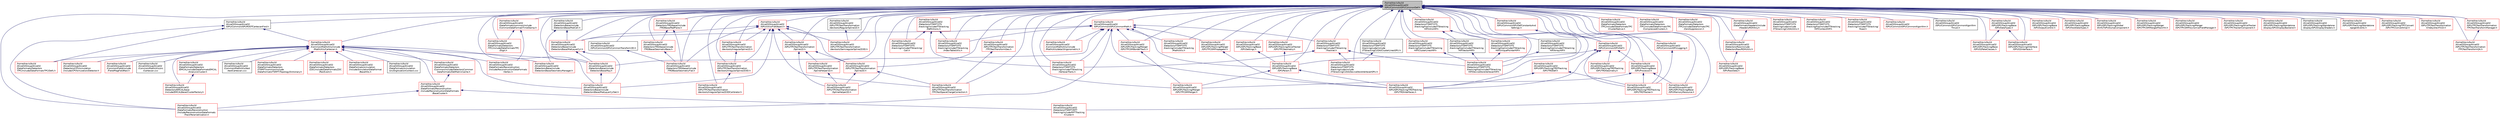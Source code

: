 digraph "/home/travis/build/AliceO2Group/AliceO2/GPU/Common/GPUCommonDef.h"
{
 // INTERACTIVE_SVG=YES
  bgcolor="transparent";
  edge [fontname="Helvetica",fontsize="10",labelfontname="Helvetica",labelfontsize="10"];
  node [fontname="Helvetica",fontsize="10",shape=record];
  Node3 [label="/home/travis/build\l/AliceO2Group/AliceO2\l/GPU/Common/GPUCommonDef.h",height=0.2,width=0.4,color="black", fillcolor="grey75", style="filled", fontcolor="black"];
  Node3 -> Node4 [dir="back",color="midnightblue",fontsize="10",style="solid",fontname="Helvetica"];
  Node4 [label="/home/travis/build\l/AliceO2Group/AliceO2\l/Common/MathUtils/include\l/MathUtils/Cartesian.h",height=0.2,width=0.4,color="red",URL="$dc/d73/Cartesian_8h.html"];
  Node4 -> Node5 [dir="back",color="midnightblue",fontsize="10",style="solid",fontname="Helvetica"];
  Node5 [label="/home/travis/build\l/AliceO2Group/AliceO2\l/Common/Field/include\l/Field/MagFieldFast.h",height=0.2,width=0.4,color="red",URL="$da/df4/MagFieldFast_8h.html",tooltip="Definition of the fast magnetic field parametrization MagFieldFast. "];
  Node4 -> Node35 [dir="back",color="midnightblue",fontsize="10",style="solid",fontname="Helvetica"];
  Node35 [label="/home/travis/build\l/AliceO2Group/AliceO2\l/Common/MathUtils/src\l/Cartesian.cxx",height=0.2,width=0.4,color="black",URL="$dc/d59/Cartesian_8cxx.html"];
  Node4 -> Node36 [dir="back",color="midnightblue",fontsize="10",style="solid",fontname="Helvetica"];
  Node36 [label="/home/travis/build\l/AliceO2Group/AliceO2\l/Common/MathUtils/test\l/testCartesian.cxx",height=0.2,width=0.4,color="black",URL="$de/d33/testCartesian_8cxx.html"];
  Node4 -> Node37 [dir="back",color="midnightblue",fontsize="10",style="solid",fontname="Helvetica"];
  Node37 [label="/home/travis/build\l/AliceO2Group/AliceO2\l/DataFormats/Detectors\l/Common/include/DetectorsCommon\lDataFormats/DetMatrixCache.h",height=0.2,width=0.4,color="red",URL="$d4/d20/DetMatrixCache_8h.html"];
  Node37 -> Node39 [dir="back",color="midnightblue",fontsize="10",style="solid",fontname="Helvetica"];
  Node39 [label="/home/travis/build\l/AliceO2Group/AliceO2\l/DataFormats/Reconstruction\l/include/ReconstructionDataFormats\l/BaseCluster.h",height=0.2,width=0.4,color="red",URL="$d4/de2/BaseCluster_8h.html"];
  Node39 -> Node82 [dir="back",color="midnightblue",fontsize="10",style="solid",fontname="Helvetica"];
  Node82 [label="/home/travis/build\l/AliceO2Group/AliceO2\l/DataFormats/Reconstruction\l/include/ReconstructionDataFormats\l/TrackParametrization.h",height=0.2,width=0.4,color="red",URL="$d2/d98/TrackParametrization_8h.html"];
  Node39 -> Node228 [dir="back",color="midnightblue",fontsize="10",style="solid",fontname="Helvetica"];
  Node228 [label="/home/travis/build\l/AliceO2Group/AliceO2\l/Detectors/ITSMFT/MFT\l/tracking/include/MFTTracking\l/Cluster.h",height=0.2,width=0.4,color="red",URL="$d5/df9/Detectors_2ITSMFT_2MFT_2tracking_2include_2MFTTracking_2Cluster_8h.html"];
  Node4 -> Node323 [dir="back",color="midnightblue",fontsize="10",style="solid",fontname="Helvetica"];
  Node323 [label="/home/travis/build\l/AliceO2Group/AliceO2\l/DataFormats/Detectors\l/EMCAL/include/DataFormatsEMCAL\l/AnalysisCluster.h",height=0.2,width=0.4,color="red",URL="$d8/da3/AnalysisCluster_8h.html"];
  Node323 -> Node325 [dir="back",color="midnightblue",fontsize="10",style="solid",fontname="Helvetica"];
  Node325 [label="/home/travis/build\l/AliceO2Group/AliceO2\l/Detectors/EMCAL/base\l/include/EMCALBase/ClusterFactory.h",height=0.2,width=0.4,color="red",URL="$d0/d55/ClusterFactory_8h.html"];
  Node4 -> Node330 [dir="back",color="midnightblue",fontsize="10",style="solid",fontname="Helvetica"];
  Node330 [label="/home/travis/build\l/AliceO2Group/AliceO2\l/DataFormats/Detectors\l/ITSMFT/common/include\l/DataFormatsITSMFT/TopologyDictionary.h",height=0.2,width=0.4,color="red",URL="$d1/d08/TopologyDictionary_8h.html",tooltip="Definition of the ClusterTopology class. "];
  Node4 -> Node345 [dir="back",color="midnightblue",fontsize="10",style="solid",fontname="Helvetica"];
  Node345 [label="/home/travis/build\l/AliceO2Group/AliceO2\l/DataFormats/Detectors\l/TPC/include/DataFormatsTPC/Defs.h",height=0.2,width=0.4,color="red",URL="$d1/d73/Defs_8h.html"];
  Node4 -> Node471 [dir="back",color="midnightblue",fontsize="10",style="solid",fontname="Helvetica"];
  Node471 [label="/home/travis/build\l/AliceO2Group/AliceO2\l/DataFormats/Detectors\l/ZDC/include/DataFormatsZDC\l/RecEvent.h",height=0.2,width=0.4,color="red",URL="$d0/dad/RecEvent_8h.html",tooltip="Class to describe reconstructed ZDC event (single BC with signal in one of detectors) ..."];
  Node4 -> Node39 [dir="back",color="midnightblue",fontsize="10",style="solid",fontname="Helvetica"];
  Node4 -> Node473 [dir="back",color="midnightblue",fontsize="10",style="solid",fontname="Helvetica"];
  Node473 [label="/home/travis/build\l/AliceO2Group/AliceO2\l/DataFormats/Reconstruction\l/include/ReconstructionDataFormats\l/Vertex.h",height=0.2,width=0.4,color="red",URL="$d3/d6f/DataFormats_2Reconstruction_2include_2ReconstructionDataFormats_2Vertex_8h.html"];
  Node4 -> Node496 [dir="back",color="midnightblue",fontsize="10",style="solid",fontname="Helvetica"];
  Node496 [label="/home/travis/build\l/AliceO2Group/AliceO2\l/DataFormats/simulation\l/include/SimulationDataFormat\l/BaseHits.h",height=0.2,width=0.4,color="red",URL="$d4/d25/BaseHits_8h.html"];
  Node4 -> Node599 [dir="back",color="midnightblue",fontsize="10",style="solid",fontname="Helvetica"];
  Node599 [label="/home/travis/build\l/AliceO2Group/AliceO2\l/DataFormats/simulation\l/src/DigitizationContext.cxx",height=0.2,width=0.4,color="black",URL="$df/dc2/DigitizationContext_8cxx.html"];
  Node4 -> Node600 [dir="back",color="midnightblue",fontsize="10",style="solid",fontname="Helvetica"];
  Node600 [label="/home/travis/build\l/AliceO2Group/AliceO2\l/Detectors/Base/include\l/DetectorsBase/GeometryManager.h",height=0.2,width=0.4,color="red",URL="$db/dcc/Detectors_2Base_2include_2DetectorsBase_2GeometryManager_8h.html"];
  Node4 -> Node606 [dir="back",color="midnightblue",fontsize="10",style="solid",fontname="Helvetica"];
  Node606 [label="/home/travis/build\l/AliceO2Group/AliceO2\l/Detectors/Base/include\l/DetectorsBase/MatLayerCylSet.h",height=0.2,width=0.4,color="red",URL="$d9/da9/MatLayerCylSet_8h.html",tooltip="Declarations for the wrapper for the set of cylindrical material layers. "];
  Node4 -> Node608 [dir="back",color="midnightblue",fontsize="10",style="solid",fontname="Helvetica"];
  Node608 [label="/home/travis/build\l/AliceO2Group/AliceO2\l/Detectors/Base/include\l/DetectorsBase/Ray.h",height=0.2,width=0.4,color="red",URL="$d4/d1b/Ray_8h.html"];
  Node608 -> Node606 [dir="back",color="midnightblue",fontsize="10",style="solid",fontname="Helvetica"];
  Node4 -> Node519 [dir="back",color="midnightblue",fontsize="10",style="solid",fontname="Helvetica"];
  Node519 [label="/home/travis/build\l/AliceO2Group/AliceO2\l/Detectors/CPV/simulation\l/include/CPVSimulation/Detector.h",height=0.2,width=0.4,color="red",URL="$d3/de1/CPV_2simulation_2include_2CPVSimulation_2Detector_8h.html"];
  Node4 -> Node325 [dir="back",color="midnightblue",fontsize="10",style="solid",fontname="Helvetica"];
  Node3 -> Node659 [dir="back",color="midnightblue",fontsize="10",style="solid",fontname="Helvetica"];
  Node659 [label="/home/travis/build\l/AliceO2Group/AliceO2\l/Common/MathUtils/include\l/MathUtils/detail/trigonometric.h",height=0.2,width=0.4,color="red",URL="$dd/d7d/trigonometric_8h.html"];
  Node3 -> Node920 [dir="back",color="midnightblue",fontsize="10",style="solid",fontname="Helvetica"];
  Node920 [label="/home/travis/build\l/AliceO2Group/AliceO2\l/DataFormats/common/include\l/CommonDataFormat/TimeStamp.h",height=0.2,width=0.4,color="red",URL="$df/d5d/common_2include_2CommonDataFormat_2TimeStamp_8h.html"];
  Node920 -> Node1013 [dir="back",color="midnightblue",fontsize="10",style="solid",fontname="Helvetica"];
  Node1013 [label="/home/travis/build\l/AliceO2Group/AliceO2\l/DataFormats/Detectors\l/TPC/include/DataFormatsTPC\l/Digit.h",height=0.2,width=0.4,color="red",URL="$d3/d7d/DataFormats_2Detectors_2TPC_2include_2DataFormatsTPC_2Digit_8h.html"];
  Node920 -> Node473 [dir="back",color="midnightblue",fontsize="10",style="solid",fontname="Helvetica"];
  Node3 -> Node1020 [dir="back",color="midnightblue",fontsize="10",style="solid",fontname="Helvetica"];
  Node1020 [label="/home/travis/build\l/AliceO2Group/AliceO2\l/DataFormats/Detectors\l/TPC/include/DataFormatsTPC\l/ClusterNative.h",height=0.2,width=0.4,color="red",URL="$de/dcd/ClusterNative_8h.html",tooltip="Class of a TPC cluster in TPC-native coordinates (row, time) "];
  Node3 -> Node1025 [dir="back",color="midnightblue",fontsize="10",style="solid",fontname="Helvetica"];
  Node1025 [label="/home/travis/build\l/AliceO2Group/AliceO2\l/DataFormats/Detectors\l/TPC/include/DataFormatsTPC\l/CompressedClusters.h",height=0.2,width=0.4,color="red",URL="$d2/d7d/CompressedClusters_8h.html",tooltip="Container to store compressed TPC cluster data. "];
  Node3 -> Node1013 [dir="back",color="midnightblue",fontsize="10",style="solid",fontname="Helvetica"];
  Node3 -> Node1030 [dir="back",color="midnightblue",fontsize="10",style="solid",fontname="Helvetica"];
  Node1030 [label="/home/travis/build\l/AliceO2Group/AliceO2\l/DataFormats/Detectors\l/TPC/include/DataFormatsTPC\l/ZeroSuppression.h",height=0.2,width=0.4,color="red",URL="$dd/d04/ZeroSuppression_8h.html",tooltip="Definitions of TPC Zero Suppression Data Headers. "];
  Node3 -> Node1040 [dir="back",color="midnightblue",fontsize="10",style="solid",fontname="Helvetica"];
  Node1040 [label="/home/travis/build\l/AliceO2Group/AliceO2\l/DataFormats/Headers/include\l/Headers/RDHAny.h",height=0.2,width=0.4,color="red",URL="$d6/d89/RDHAny_8h.html"];
  Node1040 -> Node1054 [dir="back",color="midnightblue",fontsize="10",style="solid",fontname="Helvetica"];
  Node1054 [label="/home/travis/build\l/AliceO2Group/AliceO2\l/Detectors/Raw/include\l/DetectorsRaw/RDHUtils.h",height=0.2,width=0.4,color="red",URL="$d6/dec/Raw_2include_2DetectorsRaw_2RDHUtils_8h.html"];
  Node1054 -> Node1138 [dir="back",color="midnightblue",fontsize="10",style="solid",fontname="Helvetica"];
  Node1138 [label="/home/travis/build\l/AliceO2Group/AliceO2\l/GPU/GPUTracking/Base\l/GPURawData.h",height=0.2,width=0.4,color="red",URL="$d4/dbe/GPURawData_8h.html"];
  Node3 -> Node82 [dir="back",color="midnightblue",fontsize="10",style="solid",fontname="Helvetica"];
  Node3 -> Node1139 [dir="back",color="midnightblue",fontsize="10",style="solid",fontname="Helvetica"];
  Node1139 [label="/home/travis/build\l/AliceO2Group/AliceO2\l/Detectors/Base/include\l/DetectorsBase/MatCell.h",height=0.2,width=0.4,color="black",URL="$db/dba/MatCell_8h.html",tooltip="Declarations for material properties of the cell (voxel) "];
  Node1139 -> Node600 [dir="back",color="midnightblue",fontsize="10",style="solid",fontname="Helvetica"];
  Node1139 -> Node1140 [dir="back",color="midnightblue",fontsize="10",style="solid",fontname="Helvetica"];
  Node1140 [label="/home/travis/build\l/AliceO2Group/AliceO2\l/Detectors/Base/include\l/DetectorsBase/MatLayerCyl.h",height=0.2,width=0.4,color="red",URL="$da/df3/MatLayerCyl_8h.html",tooltip="Declarations for single cylindrical material layer class. "];
  Node1140 -> Node606 [dir="back",color="midnightblue",fontsize="10",style="solid",fontname="Helvetica"];
  Node1140 -> Node608 [dir="back",color="midnightblue",fontsize="10",style="solid",fontname="Helvetica"];
  Node3 -> Node1140 [dir="back",color="midnightblue",fontsize="10",style="solid",fontname="Helvetica"];
  Node3 -> Node606 [dir="back",color="midnightblue",fontsize="10",style="solid",fontname="Helvetica"];
  Node3 -> Node608 [dir="back",color="midnightblue",fontsize="10",style="solid",fontname="Helvetica"];
  Node3 -> Node821 [dir="back",color="midnightblue",fontsize="10",style="solid",fontname="Helvetica"];
  Node821 [label="/home/travis/build\l/AliceO2Group/AliceO2\l/Detectors/ITSMFT/ITS\l/tracking/cuda/include\l/ITStrackingCUDA/ClusterLinesGPU.h",height=0.2,width=0.4,color="black",URL="$d1/d4c/ClusterLinesGPU_8h.html",tooltip="GPU-compliant version of ClusterLines, for the moment separated, might create a common traits for Clu..."];
  Node821 -> Node815 [dir="back",color="midnightblue",fontsize="10",style="solid",fontname="Helvetica"];
  Node815 [label="/home/travis/build\l/AliceO2Group/AliceO2\l/Detectors/ITSMFT/ITS\l/tracking/cuda/include\l/ITStrackingCUDA/DeviceStoreVertexerGPU.h",height=0.2,width=0.4,color="red",URL="$dc/d8a/DeviceStoreVertexerGPU_8h.html"];
  Node3 -> Node815 [dir="back",color="midnightblue",fontsize="10",style="solid",fontname="Helvetica"];
  Node3 -> Node1141 [dir="back",color="midnightblue",fontsize="10",style="solid",fontname="Helvetica"];
  Node1141 [label="/home/travis/build\l/AliceO2Group/AliceO2\l/Detectors/ITSMFT/ITS\l/tracking/cuda/include\l/ITStrackingCUDA/Utils.h",height=0.2,width=0.4,color="red",URL="$d8/def/Detectors_2ITSMFT_2ITS_2tracking_2cuda_2include_2ITStrackingCUDA_2Utils_8h.html"];
  Node3 -> Node1144 [dir="back",color="midnightblue",fontsize="10",style="solid",fontname="Helvetica"];
  Node1144 [label="/home/travis/build\l/AliceO2Group/AliceO2\l/Detectors/ITSMFT/ITS\l/tracking/hip/include/ITStracking\lHIP/ArrayHIP.h",height=0.2,width=0.4,color="black",URL="$de/d49/ArrayHIP_8h.html"];
  Node1144 -> Node817 [dir="back",color="midnightblue",fontsize="10",style="solid",fontname="Helvetica"];
  Node817 [label="/home/travis/build\l/AliceO2Group/AliceO2\l/Detectors/ITSMFT/ITS\l/tracking/hip/include/ITStracking\lHIP/DeviceStoreVertexerHIP.h",height=0.2,width=0.4,color="red",URL="$d4/d1e/DeviceStoreVertexerHIP_8h.html",tooltip="This class serves as memory interface for GPU vertexer. It will access needed data structures from de..."];
  Node3 -> Node822 [dir="back",color="midnightblue",fontsize="10",style="solid",fontname="Helvetica"];
  Node822 [label="/home/travis/build\l/AliceO2Group/AliceO2\l/Detectors/ITSMFT/ITS\l/tracking/hip/include/ITStracking\lHIP/ClusterLinesHIP.h",height=0.2,width=0.4,color="red",URL="$d2/dc8/ClusterLinesHIP_8h.html",tooltip="GPU-compliant version of ClusterLines, for the moment separated, might create a common traits for Clu..."];
  Node822 -> Node817 [dir="back",color="midnightblue",fontsize="10",style="solid",fontname="Helvetica"];
  Node3 -> Node1145 [dir="back",color="midnightblue",fontsize="10",style="solid",fontname="Helvetica"];
  Node1145 [label="/home/travis/build\l/AliceO2Group/AliceO2\l/Detectors/ITSMFT/ITS\l/tracking/hip/include/ITStracking\lHIP/ContextHIP.h",height=0.2,width=0.4,color="red",URL="$d6/dea/ContextHIP_8h.html"];
  Node3 -> Node817 [dir="back",color="midnightblue",fontsize="10",style="solid",fontname="Helvetica"];
  Node3 -> Node1148 [dir="back",color="midnightblue",fontsize="10",style="solid",fontname="Helvetica"];
  Node1148 [label="/home/travis/build\l/AliceO2Group/AliceO2\l/Detectors/ITSMFT/ITS\l/tracking/hip/include/ITStracking\lHIP/UniquePointerHIP.h",height=0.2,width=0.4,color="red",URL="$d1/d7c/UniquePointerHIP_8h.html"];
  Node1148 -> Node817 [dir="back",color="midnightblue",fontsize="10",style="solid",fontname="Helvetica"];
  Node3 -> Node1149 [dir="back",color="midnightblue",fontsize="10",style="solid",fontname="Helvetica"];
  Node1149 [label="/home/travis/build\l/AliceO2Group/AliceO2\l/Detectors/ITSMFT/ITS\l/tracking/hip/include/ITStracking\lHIP/UtilsHIP.h",height=0.2,width=0.4,color="red",URL="$d8/d28/UtilsHIP_8h.html"];
  Node1149 -> Node1148 [dir="back",color="midnightblue",fontsize="10",style="solid",fontname="Helvetica"];
  Node1149 -> Node1150 [dir="back",color="midnightblue",fontsize="10",style="solid",fontname="Helvetica"];
  Node1150 [label="/home/travis/build\l/AliceO2Group/AliceO2\l/Detectors/ITSMFT/ITS\l/tracking/hip/include/ITStracking\lHIP/VectorHIP.h",height=0.2,width=0.4,color="black",URL="$dd/dda/VectorHIP_8h.html"];
  Node1150 -> Node817 [dir="back",color="midnightblue",fontsize="10",style="solid",fontname="Helvetica"];
  Node3 -> Node1150 [dir="back",color="midnightblue",fontsize="10",style="solid",fontname="Helvetica"];
  Node3 -> Node1151 [dir="back",color="midnightblue",fontsize="10",style="solid",fontname="Helvetica"];
  Node1151 [label="/home/travis/build\l/AliceO2Group/AliceO2\l/Detectors/ITSMFT/ITS\l/tracking/include/ITStracking/\lCell.h",height=0.2,width=0.4,color="red",URL="$d3/d78/Detectors_2ITSMFT_2ITS_2tracking_2include_2ITStracking_2Cell_8h.html"];
  Node3 -> Node1152 [dir="back",color="midnightblue",fontsize="10",style="solid",fontname="Helvetica"];
  Node1152 [label="/home/travis/build\l/AliceO2Group/AliceO2\l/Detectors/ITSMFT/ITS\l/tracking/include/ITStracking\l/Definitions.h",height=0.2,width=0.4,color="red",URL="$df/d3d/Definitions_8h.html"];
  Node1152 -> Node1151 [dir="back",color="midnightblue",fontsize="10",style="solid",fontname="Helvetica"];
  Node1152 -> Node1160 [dir="back",color="midnightblue",fontsize="10",style="solid",fontname="Helvetica"];
  Node1160 [label="/home/travis/build\l/AliceO2Group/AliceO2\l/Detectors/ITSMFT/ITS\l/tracking/include/ITStracking\l/IndexTableUtils.h",height=0.2,width=0.4,color="red",URL="$dc/ddf/ITS_2tracking_2include_2ITStracking_2IndexTableUtils_8h.html"];
  Node1152 -> Node824 [dir="back",color="midnightblue",fontsize="10",style="solid",fontname="Helvetica"];
  Node824 [label="/home/travis/build\l/AliceO2Group/AliceO2\l/Detectors/ITSMFT/ITS\l/tracking/include/ITStracking\l/VertexerTraits.h",height=0.2,width=0.4,color="red",URL="$d2/dd6/VertexerTraits_8h.html",tooltip="Class to compute the primary vertex in ITS from tracklets. "];
  Node3 -> Node1160 [dir="back",color="midnightblue",fontsize="10",style="solid",fontname="Helvetica"];
  Node3 -> Node810 [dir="back",color="midnightblue",fontsize="10",style="solid",fontname="Helvetica"];
  Node810 [label="/home/travis/build\l/AliceO2Group/AliceO2\l/Detectors/ITSMFT/ITS\l/tracking/include/ITStracking\l/MathUtils.h",height=0.2,width=0.4,color="red",URL="$dc/d3e/MathUtils_8h.html"];
  Node3 -> Node1162 [dir="back",color="midnightblue",fontsize="10",style="solid",fontname="Helvetica"];
  Node1162 [label="/home/travis/build\l/AliceO2Group/AliceO2\l/Detectors/ITSMFT/ITS\l/tracking/include/ITStracking/\lRoad.h",height=0.2,width=0.4,color="red",URL="$d4/d5a/ITS_2tracking_2include_2ITStracking_2Road_8h.html"];
  Node3 -> Node826 [dir="back",color="midnightblue",fontsize="10",style="solid",fontname="Helvetica"];
  Node826 [label="/home/travis/build\l/AliceO2Group/AliceO2\l/Detectors/ITSMFT/ITS\l/tracking/include/ITStracking\l/Tracklet.h",height=0.2,width=0.4,color="red",URL="$d8/db3/ITSMFT_2ITS_2tracking_2include_2ITStracking_2Tracklet_8h.html"];
  Node826 -> Node815 [dir="back",color="midnightblue",fontsize="10",style="solid",fontname="Helvetica"];
  Node826 -> Node817 [dir="back",color="midnightblue",fontsize="10",style="solid",fontname="Helvetica"];
  Node826 -> Node824 [dir="back",color="midnightblue",fontsize="10",style="solid",fontname="Helvetica"];
  Node3 -> Node824 [dir="back",color="midnightblue",fontsize="10",style="solid",fontname="Helvetica"];
  Node3 -> Node228 [dir="back",color="midnightblue",fontsize="10",style="solid",fontname="Helvetica"];
  Node3 -> Node1054 [dir="back",color="midnightblue",fontsize="10",style="solid",fontname="Helvetica"];
  Node3 -> Node1165 [dir="back",color="midnightblue",fontsize="10",style="solid",fontname="Helvetica"];
  Node1165 [label="/home/travis/build\l/AliceO2Group/AliceO2\l/Detectors/TRD/base/include\l/TRDBase/GeometryBase.h",height=0.2,width=0.4,color="red",URL="$d8/d06/TRD_2base_2include_2TRDBase_2GeometryBase_8h.html"];
  Node1165 -> Node1166 [dir="back",color="midnightblue",fontsize="10",style="solid",fontname="Helvetica"];
  Node1166 [label="/home/travis/build\l/AliceO2Group/AliceO2\l/Detectors/TRD/base/include\l/TRDBase/GeometryFlat.h",height=0.2,width=0.4,color="red",URL="$df/d06/GeometryFlat_8h.html"];
  Node3 -> Node1166 [dir="back",color="midnightblue",fontsize="10",style="solid",fontname="Helvetica"];
  Node3 -> Node1168 [dir="back",color="midnightblue",fontsize="10",style="solid",fontname="Helvetica"];
  Node1168 [label="/home/travis/build\l/AliceO2Group/AliceO2\l/Detectors/TRD/base/include\l/TRDBase/PadPlane.h",height=0.2,width=0.4,color="red",URL="$da/de4/PadPlane_8h.html"];
  Node1168 -> Node1165 [dir="back",color="midnightblue",fontsize="10",style="solid",fontname="Helvetica"];
  Node1168 -> Node1166 [dir="back",color="midnightblue",fontsize="10",style="solid",fontname="Helvetica"];
  Node3 -> Node1170 [dir="back",color="midnightblue",fontsize="10",style="solid",fontname="Helvetica"];
  Node1170 [label="/home/travis/build\l/AliceO2Group/AliceO2\l/GPU/Common/GPUCommonAlgorithm.h",height=0.2,width=0.4,color="red",URL="$dd/d0b/GPUCommonAlgorithm_8h.html"];
  Node3 -> Node1180 [dir="back",color="midnightblue",fontsize="10",style="solid",fontname="Helvetica"];
  Node1180 [label="/home/travis/build\l/AliceO2Group/AliceO2\l/GPU/Common/GPUCommonAlgorithm\lThrust.h",height=0.2,width=0.4,color="black",URL="$d0/d79/GPUCommonAlgorithmThrust_8h.html"];
  Node3 -> Node1181 [dir="back",color="midnightblue",fontsize="10",style="solid",fontname="Helvetica"];
  Node1181 [label="/home/travis/build\l/AliceO2Group/AliceO2\l/GPU/Common/GPUCommonMath.h",height=0.2,width=0.4,color="red",URL="$d6/da2/GPUCommonMath_8h.html"];
  Node1181 -> Node659 [dir="back",color="midnightblue",fontsize="10",style="solid",fontname="Helvetica"];
  Node1181 -> Node82 [dir="back",color="midnightblue",fontsize="10",style="solid",fontname="Helvetica"];
  Node1181 -> Node1140 [dir="back",color="midnightblue",fontsize="10",style="solid",fontname="Helvetica"];
  Node1181 -> Node608 [dir="back",color="midnightblue",fontsize="10",style="solid",fontname="Helvetica"];
  Node1181 -> Node1160 [dir="back",color="midnightblue",fontsize="10",style="solid",fontname="Helvetica"];
  Node1181 -> Node810 [dir="back",color="midnightblue",fontsize="10",style="solid",fontname="Helvetica"];
  Node1181 -> Node826 [dir="back",color="midnightblue",fontsize="10",style="solid",fontname="Helvetica"];
  Node1181 -> Node824 [dir="back",color="midnightblue",fontsize="10",style="solid",fontname="Helvetica"];
  Node1181 -> Node1182 [dir="back",color="midnightblue",fontsize="10",style="solid",fontname="Helvetica"];
  Node1182 [label="/home/travis/build\l/AliceO2Group/AliceO2\l/GPU/GPUTracking/Base\l/GPUParam.h",height=0.2,width=0.4,color="red",URL="$df/d13/GPUParam_8h.html"];
  Node1182 -> Node1270 [dir="back",color="midnightblue",fontsize="10",style="solid",fontname="Helvetica"];
  Node1270 [label="/home/travis/build\l/AliceO2Group/AliceO2\l/GPU/GPUTracking/Merger\l/GPUTPCGMMerger.h",height=0.2,width=0.4,color="red",URL="$d4/dcf/GPUTPCGMMerger_8h.html"];
  Node1182 -> Node1274 [dir="back",color="midnightblue",fontsize="10",style="solid",fontname="Helvetica"];
  Node1274 [label="/home/travis/build\l/AliceO2Group/AliceO2\l/GPU/GPUTracking/TRDTracking\l/GPUTRDInterfaces.h",height=0.2,width=0.4,color="red",URL="$df/d77/GPUTRDInterfaces_8h.html"];
  Node1181 -> Node1279 [dir="back",color="midnightblue",fontsize="10",style="solid",fontname="Helvetica"];
  Node1279 [label="/home/travis/build\l/AliceO2Group/AliceO2\l/GPU/GPUTracking/Merger\l/GPUTPCGMBorderTrack.h",height=0.2,width=0.4,color="red",URL="$d8/dd4/GPUTPCGMBorderTrack_8h.html"];
  Node1279 -> Node1270 [dir="back",color="midnightblue",fontsize="10",style="solid",fontname="Helvetica"];
  Node1181 -> Node1287 [dir="back",color="midnightblue",fontsize="10",style="solid",fontname="Helvetica"];
  Node1287 [label="/home/travis/build\l/AliceO2Group/AliceO2\l/GPU/GPUTracking/Merger\l/GPUTPCGMPropagator.h",height=0.2,width=0.4,color="red",URL="$d0/dd8/GPUTPCGMPropagator_8h.html"];
  Node1287 -> Node1274 [dir="back",color="midnightblue",fontsize="10",style="solid",fontname="Helvetica"];
  Node1181 -> Node1274 [dir="back",color="midnightblue",fontsize="10",style="solid",fontname="Helvetica"];
  Node3 -> Node1309 [dir="back",color="midnightblue",fontsize="10",style="solid",fontname="Helvetica"];
  Node1309 [label="/home/travis/build\l/AliceO2Group/AliceO2\l/GPU/Common/GPUCommonTransform3D.h",height=0.2,width=0.4,color="black",URL="$d0/d53/GPUCommonTransform3D_8h.html"];
  Node1309 -> Node1166 [dir="back",color="midnightblue",fontsize="10",style="solid",fontname="Helvetica"];
  Node3 -> Node1310 [dir="back",color="midnightblue",fontsize="10",style="solid",fontname="Helvetica"];
  Node1310 [label="/home/travis/build\l/AliceO2Group/AliceO2\l/GPU/Common/GPUDef.h",height=0.2,width=0.4,color="red",URL="$d2/d6d/GPUDef_8h.html"];
  Node1310 -> Node1182 [dir="back",color="midnightblue",fontsize="10",style="solid",fontname="Helvetica"];
  Node1310 -> Node1312 [dir="back",color="midnightblue",fontsize="10",style="solid",fontname="Helvetica"];
  Node1312 [label="/home/travis/build\l/AliceO2Group/AliceO2\l/GPU/GPUTracking/Base\l/GPUProcessor.h",height=0.2,width=0.4,color="red",URL="$d6/d57/GPUProcessor_8h.html"];
  Node1312 -> Node1313 [dir="back",color="midnightblue",fontsize="10",style="solid",fontname="Helvetica"];
  Node1313 [label="/home/travis/build\l/AliceO2Group/AliceO2\l/GPU/GPUTracking/Base\l/GPUMemoryResource.h",height=0.2,width=0.4,color="red",URL="$d5/da6/GPUMemoryResource_8h.html"];
  Node1312 -> Node1270 [dir="back",color="midnightblue",fontsize="10",style="solid",fontname="Helvetica"];
  Node1312 -> Node1277 [dir="back",color="midnightblue",fontsize="10",style="solid",fontname="Helvetica"];
  Node1277 [label="/home/travis/build\l/AliceO2Group/AliceO2\l/GPU/GPUTracking/TRDTracking\l/GPUTRDTracker.h",height=0.2,width=0.4,color="red",URL="$dd/d44/GPUTRDTracker_8h.html",tooltip="Online TRD tracker based on extrapolated TPC tracks. "];
  Node1310 -> Node1357 [dir="back",color="midnightblue",fontsize="10",style="solid",fontname="Helvetica"];
  Node1357 [label="/home/travis/build\l/AliceO2Group/AliceO2\l/GPU/GPUTracking/TRDTracking\l/GPUTRDGeometry.h",height=0.2,width=0.4,color="red",URL="$d6/d05/GPUTRDGeometry_8h.html"];
  Node1310 -> Node1274 [dir="back",color="midnightblue",fontsize="10",style="solid",fontname="Helvetica"];
  Node1310 -> Node1277 [dir="back",color="midnightblue",fontsize="10",style="solid",fontname="Helvetica"];
  Node3 -> Node1361 [dir="back",color="midnightblue",fontsize="10",style="solid",fontname="Helvetica"];
  Node1361 [label="/home/travis/build\l/AliceO2Group/AliceO2\l/GPU/Common/GPUDefConstantsAnd\lSettings.h",height=0.2,width=0.4,color="red",URL="$d2/d37/GPUDefConstantsAndSettings_8h.html"];
  Node1361 -> Node1310 [dir="back",color="midnightblue",fontsize="10",style="solid",fontname="Helvetica"];
  Node3 -> Node1379 [dir="back",color="midnightblue",fontsize="10",style="solid",fontname="Helvetica"];
  Node1379 [label="/home/travis/build\l/AliceO2Group/AliceO2\l/GPU/Common/GPULogging.h",height=0.2,width=0.4,color="red",URL="$df/ddc/GPULogging_8h.html"];
  Node1379 -> Node1277 [dir="back",color="midnightblue",fontsize="10",style="solid",fontname="Helvetica"];
  Node3 -> Node1389 [dir="back",color="midnightblue",fontsize="10",style="solid",fontname="Helvetica"];
  Node1389 [label="/home/travis/build\l/AliceO2Group/AliceO2\l/GPU/Common/GPUROOTCartesianFwd.h",height=0.2,width=0.4,color="black",URL="$d1/da8/GPUROOTCartesianFwd_8h.html"];
  Node1389 -> Node4 [dir="back",color="midnightblue",fontsize="10",style="solid",fontname="Helvetica"];
  Node1389 -> Node345 [dir="back",color="midnightblue",fontsize="10",style="solid",fontname="Helvetica"];
  Node1389 -> Node82 [dir="back",color="midnightblue",fontsize="10",style="solid",fontname="Helvetica"];
  Node3 -> Node1182 [dir="back",color="midnightblue",fontsize="10",style="solid",fontname="Helvetica"];
  Node3 -> Node1367 [dir="back",color="midnightblue",fontsize="10",style="solid",fontname="Helvetica"];
  Node1367 [label="/home/travis/build\l/AliceO2Group/AliceO2\l/GPU/GPUTracking/Base\l/GPUSettings.h",height=0.2,width=0.4,color="red",URL="$dd/dc6/GPUSettings_8h.html"];
  Node1367 -> Node1182 [dir="back",color="midnightblue",fontsize="10",style="solid",fontname="Helvetica"];
  Node3 -> Node1390 [dir="back",color="midnightblue",fontsize="10",style="solid",fontname="Helvetica"];
  Node1390 [label="/home/travis/build\l/AliceO2Group/AliceO2\l/GPU/GPUTracking/Base\l/GPUDataTypes.h",height=0.2,width=0.4,color="red",URL="$d4/dc5/GPUDataTypes_8h.html"];
  Node1390 -> Node1391 [dir="back",color="midnightblue",fontsize="10",style="solid",fontname="Helvetica"];
  Node1391 [label="/home/travis/build\l/AliceO2Group/AliceO2\l/GPU/GPUTracking/Base\l/GPUO2FakeClasses.h",height=0.2,width=0.4,color="red",URL="$da/d28/GPUO2FakeClasses_8h.html"];
  Node1390 -> Node1393 [dir="back",color="midnightblue",fontsize="10",style="solid",fontname="Helvetica"];
  Node1393 [label="/home/travis/build\l/AliceO2Group/AliceO2\l/GPU/GPUTracking/Interface\l/GPUO2Interface.h",height=0.2,width=0.4,color="red",URL="$dc/dae/GPUO2Interface_8h.html"];
  Node3 -> Node1391 [dir="back",color="midnightblue",fontsize="10",style="solid",fontname="Helvetica"];
  Node3 -> Node1394 [dir="back",color="midnightblue",fontsize="10",style="solid",fontname="Helvetica"];
  Node1394 [label="/home/travis/build\l/AliceO2Group/AliceO2\l/GPU/GPUTracking/Base\l/GPUOutputControl.h",height=0.2,width=0.4,color="red",URL="$d5/d5b/GPUOutputControl_8h.html"];
  Node3 -> Node1313 [dir="back",color="midnightblue",fontsize="10",style="solid",fontname="Helvetica"];
  Node3 -> Node1312 [dir="back",color="midnightblue",fontsize="10",style="solid",fontname="Helvetica"];
  Node3 -> Node1395 [dir="back",color="midnightblue",fontsize="10",style="solid",fontname="Helvetica"];
  Node1395 [label="/home/travis/build\l/AliceO2Group/AliceO2\l/GPU/GPUTracking/Base\l/GPUHostDataTypes.h",height=0.2,width=0.4,color="red",URL="$d6/d20/GPUHostDataTypes_8h.html"];
  Node3 -> Node1138 [dir="back",color="midnightblue",fontsize="10",style="solid",fontname="Helvetica"];
  Node3 -> Node1396 [dir="back",color="midnightblue",fontsize="10",style="solid",fontname="Helvetica"];
  Node1396 [label="/home/travis/build\l/AliceO2Group/AliceO2\l/GPU/GPUTracking/Global\l/AliHLTGPUDumpComponent.h",height=0.2,width=0.4,color="red",URL="$d7/d0e/AliHLTGPUDumpComponent_8h.html"];
  Node3 -> Node1393 [dir="back",color="midnightblue",fontsize="10",style="solid",fontname="Helvetica"];
  Node3 -> Node1279 [dir="back",color="midnightblue",fontsize="10",style="solid",fontname="Helvetica"];
  Node3 -> Node1397 [dir="back",color="midnightblue",fontsize="10",style="solid",fontname="Helvetica"];
  Node1397 [label="/home/travis/build\l/AliceO2Group/AliceO2\l/GPU/GPUTracking/Merger\l/GPUTPCGMMergedTrackHit.h",height=0.2,width=0.4,color="red",URL="$d3/dcc/GPUTPCGMMergedTrackHit_8h.html"];
  Node3 -> Node1270 [dir="back",color="midnightblue",fontsize="10",style="solid",fontname="Helvetica"];
  Node3 -> Node1398 [dir="back",color="midnightblue",fontsize="10",style="solid",fontname="Helvetica"];
  Node1398 [label="/home/travis/build\l/AliceO2Group/AliceO2\l/GPU/GPUTracking/Merger\l/GPUTPCGMPolynomialFieldManager.h",height=0.2,width=0.4,color="red",URL="$d2/d7d/GPUTPCGMPolynomialFieldManager_8h.html"];
  Node3 -> Node1287 [dir="back",color="midnightblue",fontsize="10",style="solid",fontname="Helvetica"];
  Node3 -> Node1399 [dir="back",color="midnightblue",fontsize="10",style="solid",fontname="Helvetica"];
  Node1399 [label="/home/travis/build\l/AliceO2Group/AliceO2\l/GPU/GPUTracking/SliceTracker\l/GPUTPCGeometry.h",height=0.2,width=0.4,color="red",URL="$d6/d1b/GPUTPCGeometry_8h.html"];
  Node1399 -> Node1182 [dir="back",color="midnightblue",fontsize="10",style="solid",fontname="Helvetica"];
  Node3 -> Node1400 [dir="back",color="midnightblue",fontsize="10",style="solid",fontname="Helvetica"];
  Node1400 [label="/home/travis/build\l/AliceO2Group/AliceO2\l/GPU/GPUTracking/SliceTracker\l/GPUTPCTrackerComponent.h",height=0.2,width=0.4,color="red",URL="$dd/d8f/GPUTPCTrackerComponent_8h.html"];
  Node3 -> Node1401 [dir="back",color="midnightblue",fontsize="10",style="solid",fontname="Helvetica"];
  Node1401 [label="/home/travis/build\l/AliceO2Group/AliceO2\l/GPU/GPUTracking/Standalone\l/display/GPUDisplayBackend.h",height=0.2,width=0.4,color="red",URL="$d7/dba/GPUDisplayBackend_8h.html"];
  Node3 -> Node1408 [dir="back",color="midnightblue",fontsize="10",style="solid",fontname="Helvetica"];
  Node1408 [label="/home/travis/build\l/AliceO2Group/AliceO2\l/GPU/GPUTracking/Standalone\l/display/GPUDisplayShaders.h",height=0.2,width=0.4,color="black",URL="$d5/d7c/GPUDisplayShaders_8h.html"];
  Node3 -> Node1409 [dir="back",color="midnightblue",fontsize="10",style="solid",fontname="Helvetica"];
  Node1409 [label="/home/travis/build\l/AliceO2Group/AliceO2\l/GPU/Utils/FlatObject.h",height=0.2,width=0.4,color="red",URL="$db/dff/FlatObject_8h.html",tooltip="Definition of FlatObject class. "];
  Node1409 -> Node1140 [dir="back",color="midnightblue",fontsize="10",style="solid",fontname="Helvetica"];
  Node1409 -> Node606 [dir="back",color="midnightblue",fontsize="10",style="solid",fontname="Helvetica"];
  Node1409 -> Node1166 [dir="back",color="midnightblue",fontsize="10",style="solid",fontname="Helvetica"];
  Node1409 -> Node1412 [dir="back",color="midnightblue",fontsize="10",style="solid",fontname="Helvetica"];
  Node1412 [label="/home/travis/build\l/AliceO2Group/AliceO2\l/GPU/TPCFastTransformation\l/devtools/IrregularSpline1D.h",height=0.2,width=0.4,color="red",URL="$d4/de4/IrregularSpline1D_8h.html",tooltip="Definition of IrregularSpline1D class. "];
  Node1412 -> Node1414 [dir="back",color="midnightblue",fontsize="10",style="solid",fontname="Helvetica"];
  Node1414 [label="/home/travis/build\l/AliceO2Group/AliceO2\l/GPU/TPCFastTransformation\l/devtools/IrregularSpline2D3D.h",height=0.2,width=0.4,color="red",URL="$d8/d4b/IrregularSpline2D3D_8h.html",tooltip="Definition of IrregularSpline2D3D class. "];
  Node1414 -> Node1417 [dir="back",color="midnightblue",fontsize="10",style="solid",fontname="Helvetica"];
  Node1417 [label="/home/travis/build\l/AliceO2Group/AliceO2\l/GPU/TPCFastTransformation\l/devtools/IrregularSpline2D3DCalibrator.h",height=0.2,width=0.4,color="red",URL="$d4/dc9/IrregularSpline2D3DCalibrator_8h.html",tooltip="Definition of IrregularSpline2D3DCalibrator class. "];
  Node1409 -> Node1414 [dir="back",color="midnightblue",fontsize="10",style="solid",fontname="Helvetica"];
  Node1409 -> Node1418 [dir="back",color="midnightblue",fontsize="10",style="solid",fontname="Helvetica"];
  Node1418 [label="/home/travis/build\l/AliceO2Group/AliceO2\l/GPU/TPCFastTransformation\l/devtools/SemiregularSpline2D3D.h",height=0.2,width=0.4,color="red",URL="$d3/d05/SemiregularSpline2D3D_8h.html",tooltip="Definition of SemiregularSpline2D3D class. "];
  Node1409 -> Node1420 [dir="back",color="midnightblue",fontsize="10",style="solid",fontname="Helvetica"];
  Node1420 [label="/home/travis/build\l/AliceO2Group/AliceO2\l/GPU/TPCFastTransformation\l/Spline1D.h",height=0.2,width=0.4,color="red",URL="$de/da6/Spline1D_8h.html",tooltip="Definition of Spline1D class. "];
  Node1420 -> Node1421 [dir="back",color="midnightblue",fontsize="10",style="solid",fontname="Helvetica"];
  Node1421 [label="/home/travis/build\l/AliceO2Group/AliceO2\l/GPU/TPCFastTransformation\l/SplineHelper1D.h",height=0.2,width=0.4,color="red",URL="$d2/da7/SplineHelper1D_8h.html",tooltip="Definition of SplineHelper1D class. "];
  Node1421 -> Node1422 [dir="back",color="midnightblue",fontsize="10",style="solid",fontname="Helvetica"];
  Node1422 [label="/home/travis/build\l/AliceO2Group/AliceO2\l/GPU/TPCFastTransformation\l/SplineHelper2D.h",height=0.2,width=0.4,color="red",URL="$d0/d1e/SplineHelper2D_8h.html",tooltip="Definition of SplineHelper2D class. "];
  Node1420 -> Node1426 [dir="back",color="midnightblue",fontsize="10",style="solid",fontname="Helvetica"];
  Node1426 [label="/home/travis/build\l/AliceO2Group/AliceO2\l/GPU/TPCFastTransformation\l/Spline2D.h",height=0.2,width=0.4,color="red",URL="$dd/d27/Spline2D_8h.html",tooltip="Definition of Spline2D class. "];
  Node1426 -> Node1422 [dir="back",color="midnightblue",fontsize="10",style="solid",fontname="Helvetica"];
  Node1426 -> Node1428 [dir="back",color="midnightblue",fontsize="10",style="solid",fontname="Helvetica"];
  Node1428 [label="/home/travis/build\l/AliceO2Group/AliceO2\l/GPU/TPCFastTransformation\l/TPCFastSpaceChargeCorrection.h",height=0.2,width=0.4,color="red",URL="$d8/d93/TPCFastSpaceChargeCorrection_8h.html",tooltip="Definition of TPCFastSpaceChargeCorrection class. "];
  Node1420 -> Node1422 [dir="back",color="midnightblue",fontsize="10",style="solid",fontname="Helvetica"];
  Node1409 -> Node1426 [dir="back",color="midnightblue",fontsize="10",style="solid",fontname="Helvetica"];
  Node1409 -> Node1428 [dir="back",color="midnightblue",fontsize="10",style="solid",fontname="Helvetica"];
  Node3 -> Node1429 [dir="back",color="midnightblue",fontsize="10",style="solid",fontname="Helvetica"];
  Node1429 [label="/home/travis/build\l/AliceO2Group/AliceO2\l/GPU/GPUTracking/Standalone\l/qa/genEvents.h",height=0.2,width=0.4,color="red",URL="$d7/d2d/genEvents_8h.html"];
  Node3 -> Node1254 [dir="back",color="midnightblue",fontsize="10",style="solid",fontname="Helvetica"];
  Node1254 [label="/home/travis/build\l/AliceO2Group/AliceO2\l/GPU/GPUTracking/TPCConvert\l/GPUTPCConvertImpl.h",height=0.2,width=0.4,color="red",URL="$d1/d2e/GPUTPCConvertImpl_8h.html"];
  Node3 -> Node1430 [dir="back",color="midnightblue",fontsize="10",style="solid",fontname="Helvetica"];
  Node1430 [label="/home/travis/build\l/AliceO2Group/AliceO2\l/GPU/TPCFastTransformation\l/ChebyshevFit1D.h",height=0.2,width=0.4,color="red",URL="$d0/d70/ChebyshevFit1D_8h.html",tooltip="Definition of ChebyshevFit1D class. "];
  Node3 -> Node1412 [dir="back",color="midnightblue",fontsize="10",style="solid",fontname="Helvetica"];
  Node3 -> Node1414 [dir="back",color="midnightblue",fontsize="10",style="solid",fontname="Helvetica"];
  Node3 -> Node1417 [dir="back",color="midnightblue",fontsize="10",style="solid",fontname="Helvetica"];
  Node3 -> Node1432 [dir="back",color="midnightblue",fontsize="10",style="solid",fontname="Helvetica"];
  Node1432 [label="/home/travis/build\l/AliceO2Group/AliceO2\l/GPU/TPCFastTransformation\l/devtools/RegularSpline1D.h",height=0.2,width=0.4,color="black",URL="$d2/d57/RegularSpline1D_8h.html",tooltip="Definition of IrregularSpline1D class. "];
  Node1432 -> Node1418 [dir="back",color="midnightblue",fontsize="10",style="solid",fontname="Helvetica"];
  Node3 -> Node1418 [dir="back",color="midnightblue",fontsize="10",style="solid",fontname="Helvetica"];
  Node3 -> Node1420 [dir="back",color="midnightblue",fontsize="10",style="solid",fontname="Helvetica"];
  Node3 -> Node1421 [dir="back",color="midnightblue",fontsize="10",style="solid",fontname="Helvetica"];
  Node3 -> Node1426 [dir="back",color="midnightblue",fontsize="10",style="solid",fontname="Helvetica"];
  Node3 -> Node1422 [dir="back",color="midnightblue",fontsize="10",style="solid",fontname="Helvetica"];
  Node3 -> Node1433 [dir="back",color="midnightblue",fontsize="10",style="solid",fontname="Helvetica"];
  Node1433 [label="/home/travis/build\l/AliceO2Group/AliceO2\l/GPU/TPCFastTransformation\l/TPCFastTransformGeo.h",height=0.2,width=0.4,color="red",URL="$d5/dde/TPCFastTransformGeo_8h.html",tooltip="Definition of TPCFastTransformGeo class. "];
  Node1433 -> Node1428 [dir="back",color="midnightblue",fontsize="10",style="solid",fontname="Helvetica"];
  Node3 -> Node1428 [dir="back",color="midnightblue",fontsize="10",style="solid",fontname="Helvetica"];
  Node3 -> Node1434 [dir="back",color="midnightblue",fontsize="10",style="solid",fontname="Helvetica"];
  Node1434 [label="/home/travis/build\l/AliceO2Group/AliceO2\l/GPU/TPCFastTransformation\l/TPCFastTransformManager.h",height=0.2,width=0.4,color="red",URL="$d5/d2a/TPCFastTransformManager_8h.html",tooltip="Definition of TPCFastTransformManager class. "];
  Node1434 -> Node1435 [dir="back",color="midnightblue",fontsize="10",style="solid",fontname="Helvetica"];
  Node1435 [label="/home/travis/build\l/AliceO2Group/AliceO2\l/GPU/TPCFastTransformation\l/TPCFastTransformQA.h",height=0.2,width=0.4,color="red",URL="$d0/db6/TPCFastTransformQA_8h.html"];
  Node3 -> Node1435 [dir="back",color="midnightblue",fontsize="10",style="solid",fontname="Helvetica"];
  Node3 -> Node1436 [dir="back",color="midnightblue",fontsize="10",style="solid",fontname="Helvetica"];
  Node1436 [label="/home/travis/build\l/AliceO2Group/AliceO2\l/GPU/GPUTracking/TRDTracking\l/GPUTRDDef.h",height=0.2,width=0.4,color="red",URL="$d7/d4f/GPUTRDDef_8h.html"];
  Node1436 -> Node1274 [dir="back",color="midnightblue",fontsize="10",style="solid",fontname="Helvetica"];
  Node1436 -> Node1277 [dir="back",color="midnightblue",fontsize="10",style="solid",fontname="Helvetica"];
  Node3 -> Node1357 [dir="back",color="midnightblue",fontsize="10",style="solid",fontname="Helvetica"];
  Node3 -> Node1274 [dir="back",color="midnightblue",fontsize="10",style="solid",fontname="Helvetica"];
  Node3 -> Node1277 [dir="back",color="midnightblue",fontsize="10",style="solid",fontname="Helvetica"];
}
